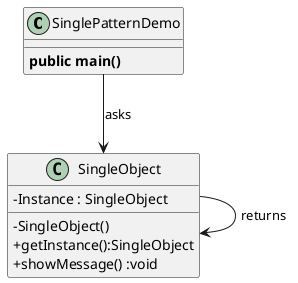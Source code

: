 @startuml
skinparam ClassAttributeIconSize 0
Class SinglePatternDemo
{
<b>public main()</b>
}
class SingleObject
{
 -Instance : SingleObject
 -SingleObject()
 +getInstance():SingleObject
 +showMessage() :void
}

SinglePatternDemo --> SingleObject :asks
SingleObject --> SingleObject :returns

@enduml
